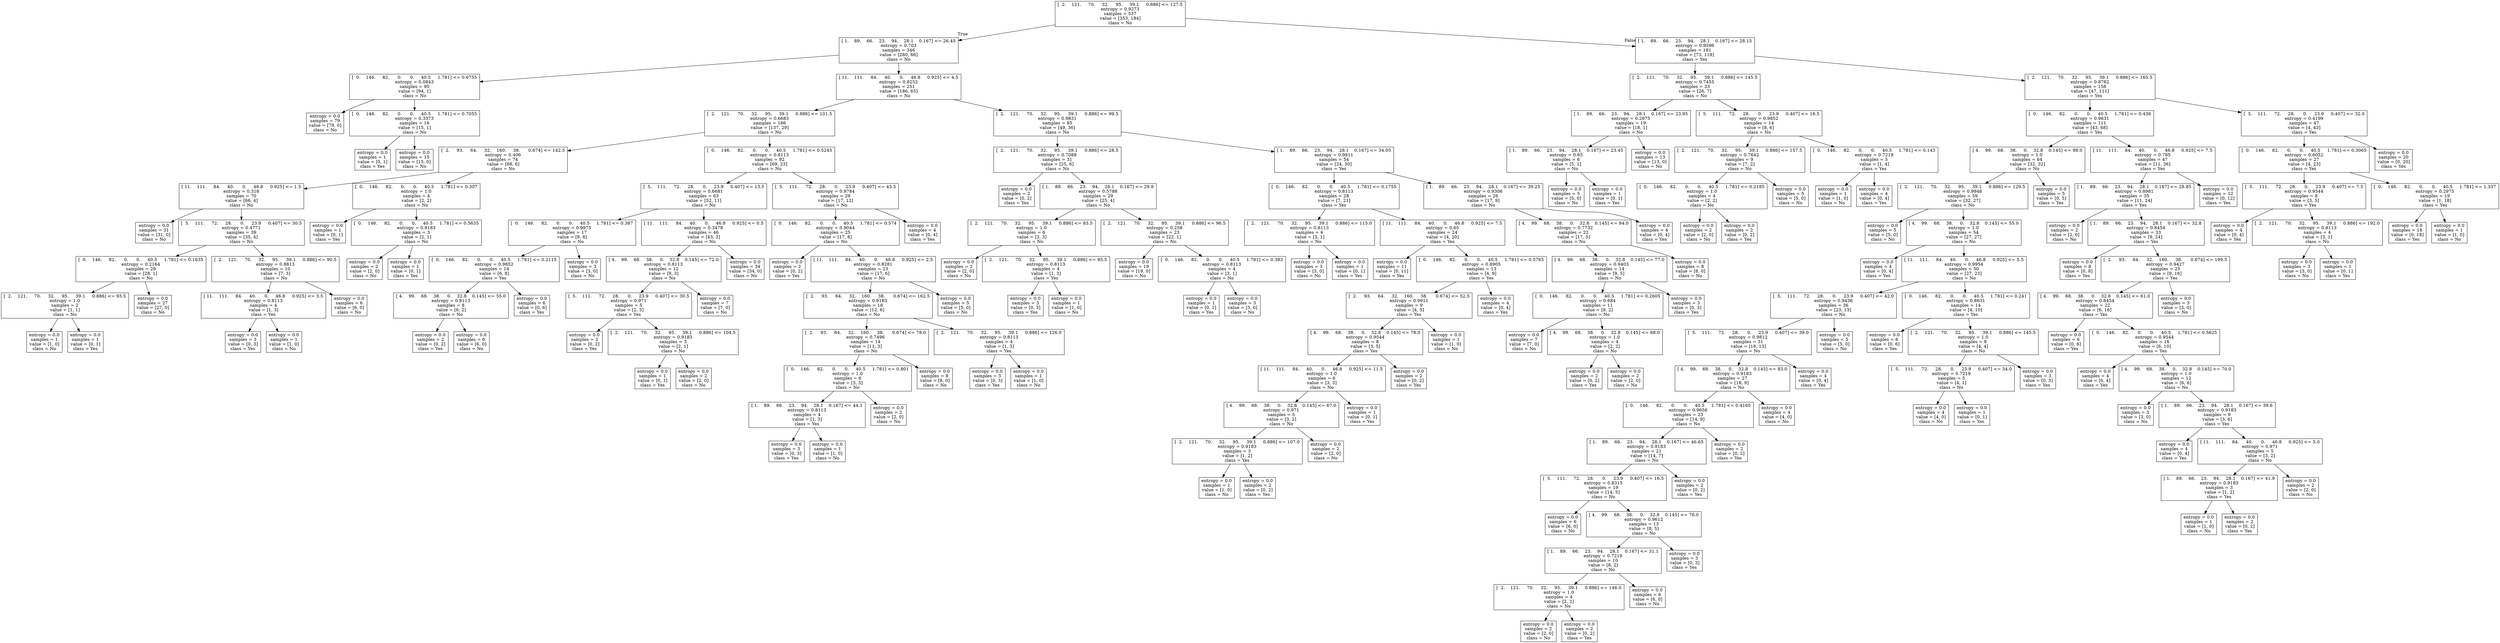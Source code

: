 digraph Tree {
node [shape=box] ;
0 [label="[  2.    121.     70.     32.     95.     39.1     0.886] <= 127.5\nentropy = 0.9273\nsamples = 537\nvalue = [353, 184]\nclass = No"] ;
1 [label="[ 1.    89.    66.    23.    94.    28.1    0.167] <= 26.45\nentropy = 0.703\nsamples = 346\nvalue = [280, 66]\nclass = No"] ;
0 -> 1 [labeldistance=2.5, labelangle=45, headlabel="True"] ;
2 [label="[  0.    146.     82.      0.      0.     40.5     1.781] <= 0.6755\nentropy = 0.0843\nsamples = 95\nvalue = [94, 1]\nclass = No"] ;
1 -> 2 ;
3 [label="entropy = 0.0\nsamples = 79\nvalue = [79, 0]\nclass = No"] ;
2 -> 3 ;
4 [label="[  0.    146.     82.      0.      0.     40.5     1.781] <= 0.7055\nentropy = 0.3373\nsamples = 16\nvalue = [15, 1]\nclass = No"] ;
2 -> 4 ;
5 [label="entropy = 0.0\nsamples = 1\nvalue = [0, 1]\nclass = Yes"] ;
4 -> 5 ;
6 [label="entropy = 0.0\nsamples = 15\nvalue = [15, 0]\nclass = No"] ;
4 -> 6 ;
7 [label="[ 11.    111.     84.     40.      0.     46.8     0.925] <= 4.5\nentropy = 0.8252\nsamples = 251\nvalue = [186, 65]\nclass = No"] ;
1 -> 7 ;
8 [label="[  2.    121.     70.     32.     95.     39.1     0.886] <= 101.5\nentropy = 0.6683\nsamples = 166\nvalue = [137, 29]\nclass = No"] ;
7 -> 8 ;
9 [label="[  2.     93.     64.     32.    160.     38.      0.674] <= 142.5\nentropy = 0.406\nsamples = 74\nvalue = [68, 6]\nclass = No"] ;
8 -> 9 ;
10 [label="[ 11.    111.     84.     40.      0.     46.8     0.925] <= 1.5\nentropy = 0.316\nsamples = 70\nvalue = [66, 4]\nclass = No"] ;
9 -> 10 ;
11 [label="entropy = 0.0\nsamples = 31\nvalue = [31, 0]\nclass = No"] ;
10 -> 11 ;
12 [label="[  5.    111.     72.     28.      0.     23.9     0.407] <= 30.5\nentropy = 0.4771\nsamples = 39\nvalue = [35, 4]\nclass = No"] ;
10 -> 12 ;
13 [label="[  0.    146.     82.      0.      0.     40.5     1.781] <= 0.1635\nentropy = 0.2164\nsamples = 29\nvalue = [28, 1]\nclass = No"] ;
12 -> 13 ;
14 [label="[  2.    121.     70.     32.     95.     39.1     0.886] <= 93.5\nentropy = 1.0\nsamples = 2\nvalue = [1, 1]\nclass = No"] ;
13 -> 14 ;
15 [label="entropy = 0.0\nsamples = 1\nvalue = [1, 0]\nclass = No"] ;
14 -> 15 ;
16 [label="entropy = 0.0\nsamples = 1\nvalue = [0, 1]\nclass = Yes"] ;
14 -> 16 ;
17 [label="entropy = 0.0\nsamples = 27\nvalue = [27, 0]\nclass = No"] ;
13 -> 17 ;
18 [label="[  2.    121.     70.     32.     95.     39.1     0.886] <= 90.5\nentropy = 0.8813\nsamples = 10\nvalue = [7, 3]\nclass = No"] ;
12 -> 18 ;
19 [label="[ 11.    111.     84.     40.      0.     46.8     0.925] <= 3.5\nentropy = 0.8113\nsamples = 4\nvalue = [1, 3]\nclass = Yes"] ;
18 -> 19 ;
20 [label="entropy = 0.0\nsamples = 3\nvalue = [0, 3]\nclass = Yes"] ;
19 -> 20 ;
21 [label="entropy = 0.0\nsamples = 1\nvalue = [1, 0]\nclass = No"] ;
19 -> 21 ;
22 [label="entropy = 0.0\nsamples = 6\nvalue = [6, 0]\nclass = No"] ;
18 -> 22 ;
23 [label="[  0.    146.     82.      0.      0.     40.5     1.781] <= 0.307\nentropy = 1.0\nsamples = 4\nvalue = [2, 2]\nclass = No"] ;
9 -> 23 ;
24 [label="entropy = 0.0\nsamples = 1\nvalue = [0, 1]\nclass = Yes"] ;
23 -> 24 ;
25 [label="[  0.    146.     82.      0.      0.     40.5     1.781] <= 0.5635\nentropy = 0.9183\nsamples = 3\nvalue = [2, 1]\nclass = No"] ;
23 -> 25 ;
26 [label="entropy = 0.0\nsamples = 2\nvalue = [2, 0]\nclass = No"] ;
25 -> 26 ;
27 [label="entropy = 0.0\nsamples = 1\nvalue = [0, 1]\nclass = Yes"] ;
25 -> 27 ;
28 [label="[  0.    146.     82.      0.      0.     40.5     1.781] <= 0.5245\nentropy = 0.8113\nsamples = 92\nvalue = [69, 23]\nclass = No"] ;
8 -> 28 ;
29 [label="[  5.    111.     72.     28.      0.     23.9     0.407] <= 13.5\nentropy = 0.6681\nsamples = 63\nvalue = [52, 11]\nclass = No"] ;
28 -> 29 ;
30 [label="[  0.    146.     82.      0.      0.     40.5     1.781] <= 0.387\nentropy = 0.9975\nsamples = 17\nvalue = [9, 8]\nclass = No"] ;
29 -> 30 ;
31 [label="[  0.    146.     82.      0.      0.     40.5     1.781] <= 0.2115\nentropy = 0.9852\nsamples = 14\nvalue = [6, 8]\nclass = Yes"] ;
30 -> 31 ;
32 [label="[ 4.    99.    68.    38.     0.    32.8    0.145] <= 55.0\nentropy = 0.8113\nsamples = 8\nvalue = [6, 2]\nclass = No"] ;
31 -> 32 ;
33 [label="entropy = 0.0\nsamples = 2\nvalue = [0, 2]\nclass = Yes"] ;
32 -> 33 ;
34 [label="entropy = 0.0\nsamples = 6\nvalue = [6, 0]\nclass = No"] ;
32 -> 34 ;
35 [label="entropy = 0.0\nsamples = 6\nvalue = [0, 6]\nclass = Yes"] ;
31 -> 35 ;
36 [label="entropy = 0.0\nsamples = 3\nvalue = [3, 0]\nclass = No"] ;
30 -> 36 ;
37 [label="[ 11.    111.     84.     40.      0.     46.8     0.925] <= 0.5\nentropy = 0.3478\nsamples = 46\nvalue = [43, 3]\nclass = No"] ;
29 -> 37 ;
38 [label="[ 4.    99.    68.    38.     0.    32.8    0.145] <= 72.0\nentropy = 0.8113\nsamples = 12\nvalue = [9, 3]\nclass = No"] ;
37 -> 38 ;
39 [label="[  5.    111.     72.     28.      0.     23.9     0.407] <= 30.5\nentropy = 0.971\nsamples = 5\nvalue = [2, 3]\nclass = Yes"] ;
38 -> 39 ;
40 [label="entropy = 0.0\nsamples = 2\nvalue = [0, 2]\nclass = Yes"] ;
39 -> 40 ;
41 [label="[  2.    121.     70.     32.     95.     39.1     0.886] <= 104.5\nentropy = 0.9183\nsamples = 3\nvalue = [2, 1]\nclass = No"] ;
39 -> 41 ;
42 [label="entropy = 0.0\nsamples = 1\nvalue = [0, 1]\nclass = Yes"] ;
41 -> 42 ;
43 [label="entropy = 0.0\nsamples = 2\nvalue = [2, 0]\nclass = No"] ;
41 -> 43 ;
44 [label="entropy = 0.0\nsamples = 7\nvalue = [7, 0]\nclass = No"] ;
38 -> 44 ;
45 [label="entropy = 0.0\nsamples = 34\nvalue = [34, 0]\nclass = No"] ;
37 -> 45 ;
46 [label="[  5.    111.     72.     28.      0.     23.9     0.407] <= 43.5\nentropy = 0.9784\nsamples = 29\nvalue = [17, 12]\nclass = No"] ;
28 -> 46 ;
47 [label="[  0.    146.     82.      0.      0.     40.5     1.781] <= 0.574\nentropy = 0.9044\nsamples = 25\nvalue = [17, 8]\nclass = No"] ;
46 -> 47 ;
48 [label="entropy = 0.0\nsamples = 2\nvalue = [0, 2]\nclass = Yes"] ;
47 -> 48 ;
49 [label="[ 11.    111.     84.     40.      0.     46.8     0.925] <= 2.5\nentropy = 0.8281\nsamples = 23\nvalue = [17, 6]\nclass = No"] ;
47 -> 49 ;
50 [label="[  2.     93.     64.     32.    160.     38.      0.674] <= 162.5\nentropy = 0.9183\nsamples = 18\nvalue = [12, 6]\nclass = No"] ;
49 -> 50 ;
51 [label="[  2.     93.     64.     32.    160.     38.      0.674] <= 78.0\nentropy = 0.7496\nsamples = 14\nvalue = [11, 3]\nclass = No"] ;
50 -> 51 ;
52 [label="[  0.    146.     82.      0.      0.     40.5     1.781] <= 0.801\nentropy = 1.0\nsamples = 6\nvalue = [3, 3]\nclass = No"] ;
51 -> 52 ;
53 [label="[ 1.    89.    66.    23.    94.    28.1    0.167] <= 44.1\nentropy = 0.8113\nsamples = 4\nvalue = [1, 3]\nclass = Yes"] ;
52 -> 53 ;
54 [label="entropy = 0.0\nsamples = 3\nvalue = [0, 3]\nclass = Yes"] ;
53 -> 54 ;
55 [label="entropy = 0.0\nsamples = 1\nvalue = [1, 0]\nclass = No"] ;
53 -> 55 ;
56 [label="entropy = 0.0\nsamples = 2\nvalue = [2, 0]\nclass = No"] ;
52 -> 56 ;
57 [label="entropy = 0.0\nsamples = 8\nvalue = [8, 0]\nclass = No"] ;
51 -> 57 ;
58 [label="[  2.    121.     70.     32.     95.     39.1     0.886] <= 126.0\nentropy = 0.8113\nsamples = 4\nvalue = [1, 3]\nclass = Yes"] ;
50 -> 58 ;
59 [label="entropy = 0.0\nsamples = 3\nvalue = [0, 3]\nclass = Yes"] ;
58 -> 59 ;
60 [label="entropy = 0.0\nsamples = 1\nvalue = [1, 0]\nclass = No"] ;
58 -> 60 ;
61 [label="entropy = 0.0\nsamples = 5\nvalue = [5, 0]\nclass = No"] ;
49 -> 61 ;
62 [label="entropy = 0.0\nsamples = 4\nvalue = [0, 4]\nclass = Yes"] ;
46 -> 62 ;
63 [label="[  2.    121.     70.     32.     95.     39.1     0.886] <= 99.5\nentropy = 0.9831\nsamples = 85\nvalue = [49, 36]\nclass = No"] ;
7 -> 63 ;
64 [label="[  2.    121.     70.     32.     95.     39.1     0.886] <= 28.5\nentropy = 0.7088\nsamples = 31\nvalue = [25, 6]\nclass = No"] ;
63 -> 64 ;
65 [label="entropy = 0.0\nsamples = 2\nvalue = [0, 2]\nclass = Yes"] ;
64 -> 65 ;
66 [label="[ 1.    89.    66.    23.    94.    28.1    0.167] <= 29.9\nentropy = 0.5788\nsamples = 29\nvalue = [25, 4]\nclass = No"] ;
64 -> 66 ;
67 [label="[  2.    121.     70.     32.     95.     39.1     0.886] <= 83.5\nentropy = 1.0\nsamples = 6\nvalue = [3, 3]\nclass = No"] ;
66 -> 67 ;
68 [label="entropy = 0.0\nsamples = 2\nvalue = [2, 0]\nclass = No"] ;
67 -> 68 ;
69 [label="[  2.    121.     70.     32.     95.     39.1     0.886] <= 95.5\nentropy = 0.8113\nsamples = 4\nvalue = [1, 3]\nclass = Yes"] ;
67 -> 69 ;
70 [label="entropy = 0.0\nsamples = 3\nvalue = [0, 3]\nclass = Yes"] ;
69 -> 70 ;
71 [label="entropy = 0.0\nsamples = 1\nvalue = [1, 0]\nclass = No"] ;
69 -> 71 ;
72 [label="[  2.    121.     70.     32.     95.     39.1     0.886] <= 96.5\nentropy = 0.258\nsamples = 23\nvalue = [22, 1]\nclass = No"] ;
66 -> 72 ;
73 [label="entropy = 0.0\nsamples = 19\nvalue = [19, 0]\nclass = No"] ;
72 -> 73 ;
74 [label="[  0.    146.     82.      0.      0.     40.5     1.781] <= 0.383\nentropy = 0.8113\nsamples = 4\nvalue = [3, 1]\nclass = No"] ;
72 -> 74 ;
75 [label="entropy = 0.0\nsamples = 1\nvalue = [0, 1]\nclass = Yes"] ;
74 -> 75 ;
76 [label="entropy = 0.0\nsamples = 3\nvalue = [3, 0]\nclass = No"] ;
74 -> 76 ;
77 [label="[ 1.    89.    66.    23.    94.    28.1    0.167] <= 34.05\nentropy = 0.9911\nsamples = 54\nvalue = [24, 30]\nclass = Yes"] ;
63 -> 77 ;
78 [label="[  0.    146.     82.      0.      0.     40.5     1.781] <= 0.1755\nentropy = 0.8113\nsamples = 28\nvalue = [7, 21]\nclass = Yes"] ;
77 -> 78 ;
79 [label="[  2.    121.     70.     32.     95.     39.1     0.886] <= 115.0\nentropy = 0.8113\nsamples = 4\nvalue = [3, 1]\nclass = No"] ;
78 -> 79 ;
80 [label="entropy = 0.0\nsamples = 3\nvalue = [3, 0]\nclass = No"] ;
79 -> 80 ;
81 [label="entropy = 0.0\nsamples = 1\nvalue = [0, 1]\nclass = Yes"] ;
79 -> 81 ;
82 [label="[ 11.    111.     84.     40.      0.     46.8     0.925] <= 7.5\nentropy = 0.65\nsamples = 24\nvalue = [4, 20]\nclass = Yes"] ;
78 -> 82 ;
83 [label="entropy = 0.0\nsamples = 11\nvalue = [0, 11]\nclass = Yes"] ;
82 -> 83 ;
84 [label="[  0.    146.     82.      0.      0.     40.5     1.781] <= 0.5765\nentropy = 0.8905\nsamples = 13\nvalue = [4, 9]\nclass = Yes"] ;
82 -> 84 ;
85 [label="[  2.     93.     64.     32.    160.     38.      0.674] <= 52.5\nentropy = 0.9911\nsamples = 9\nvalue = [4, 5]\nclass = Yes"] ;
84 -> 85 ;
86 [label="[ 4.    99.    68.    38.     0.    32.8    0.145] <= 78.0\nentropy = 0.9544\nsamples = 8\nvalue = [3, 5]\nclass = Yes"] ;
85 -> 86 ;
87 [label="[ 11.    111.     84.     40.      0.     46.8     0.925] <= 11.5\nentropy = 1.0\nsamples = 6\nvalue = [3, 3]\nclass = No"] ;
86 -> 87 ;
88 [label="[ 4.    99.    68.    38.     0.    32.8    0.145] <= 67.0\nentropy = 0.971\nsamples = 5\nvalue = [3, 2]\nclass = No"] ;
87 -> 88 ;
89 [label="[  2.    121.     70.     32.     95.     39.1     0.886] <= 107.0\nentropy = 0.9183\nsamples = 3\nvalue = [1, 2]\nclass = Yes"] ;
88 -> 89 ;
90 [label="entropy = 0.0\nsamples = 1\nvalue = [1, 0]\nclass = No"] ;
89 -> 90 ;
91 [label="entropy = 0.0\nsamples = 2\nvalue = [0, 2]\nclass = Yes"] ;
89 -> 91 ;
92 [label="entropy = 0.0\nsamples = 2\nvalue = [2, 0]\nclass = No"] ;
88 -> 92 ;
93 [label="entropy = 0.0\nsamples = 1\nvalue = [0, 1]\nclass = Yes"] ;
87 -> 93 ;
94 [label="entropy = 0.0\nsamples = 2\nvalue = [0, 2]\nclass = Yes"] ;
86 -> 94 ;
95 [label="entropy = 0.0\nsamples = 1\nvalue = [1, 0]\nclass = No"] ;
85 -> 95 ;
96 [label="entropy = 0.0\nsamples = 4\nvalue = [0, 4]\nclass = Yes"] ;
84 -> 96 ;
97 [label="[ 1.    89.    66.    23.    94.    28.1    0.167] <= 39.25\nentropy = 0.9306\nsamples = 26\nvalue = [17, 9]\nclass = No"] ;
77 -> 97 ;
98 [label="[ 4.    99.    68.    38.     0.    32.8    0.145] <= 84.0\nentropy = 0.7732\nsamples = 22\nvalue = [17, 5]\nclass = No"] ;
97 -> 98 ;
99 [label="[ 4.    99.    68.    38.     0.    32.8    0.145] <= 77.0\nentropy = 0.9403\nsamples = 14\nvalue = [9, 5]\nclass = No"] ;
98 -> 99 ;
100 [label="[  0.    146.     82.      0.      0.     40.5     1.781] <= 0.2605\nentropy = 0.684\nsamples = 11\nvalue = [9, 2]\nclass = No"] ;
99 -> 100 ;
101 [label="entropy = 0.0\nsamples = 7\nvalue = [7, 0]\nclass = No"] ;
100 -> 101 ;
102 [label="[ 4.    99.    68.    38.     0.    32.8    0.145] <= 68.0\nentropy = 1.0\nsamples = 4\nvalue = [2, 2]\nclass = No"] ;
100 -> 102 ;
103 [label="entropy = 0.0\nsamples = 2\nvalue = [0, 2]\nclass = Yes"] ;
102 -> 103 ;
104 [label="entropy = 0.0\nsamples = 2\nvalue = [2, 0]\nclass = No"] ;
102 -> 104 ;
105 [label="entropy = 0.0\nsamples = 3\nvalue = [0, 3]\nclass = Yes"] ;
99 -> 105 ;
106 [label="entropy = 0.0\nsamples = 8\nvalue = [8, 0]\nclass = No"] ;
98 -> 106 ;
107 [label="entropy = 0.0\nsamples = 4\nvalue = [0, 4]\nclass = Yes"] ;
97 -> 107 ;
108 [label="[ 1.    89.    66.    23.    94.    28.1    0.167] <= 28.15\nentropy = 0.9596\nsamples = 191\nvalue = [73, 118]\nclass = Yes"] ;
0 -> 108 [labeldistance=2.5, labelangle=-45, headlabel="False"] ;
109 [label="[  2.    121.     70.     32.     95.     39.1     0.886] <= 145.5\nentropy = 0.7455\nsamples = 33\nvalue = [26, 7]\nclass = No"] ;
108 -> 109 ;
110 [label="[ 1.    89.    66.    23.    94.    28.1    0.167] <= 23.95\nentropy = 0.2975\nsamples = 19\nvalue = [18, 1]\nclass = No"] ;
109 -> 110 ;
111 [label="[ 1.    89.    66.    23.    94.    28.1    0.167] <= 23.45\nentropy = 0.65\nsamples = 6\nvalue = [5, 1]\nclass = No"] ;
110 -> 111 ;
112 [label="entropy = 0.0\nsamples = 5\nvalue = [5, 0]\nclass = No"] ;
111 -> 112 ;
113 [label="entropy = 0.0\nsamples = 1\nvalue = [0, 1]\nclass = Yes"] ;
111 -> 113 ;
114 [label="entropy = 0.0\nsamples = 13\nvalue = [13, 0]\nclass = No"] ;
110 -> 114 ;
115 [label="[  5.    111.     72.     28.      0.     23.9     0.407] <= 16.5\nentropy = 0.9852\nsamples = 14\nvalue = [8, 6]\nclass = No"] ;
109 -> 115 ;
116 [label="[  2.    121.     70.     32.     95.     39.1     0.886] <= 157.5\nentropy = 0.7642\nsamples = 9\nvalue = [7, 2]\nclass = No"] ;
115 -> 116 ;
117 [label="[  0.    146.     82.      0.      0.     40.5     1.781] <= 0.2185\nentropy = 1.0\nsamples = 4\nvalue = [2, 2]\nclass = No"] ;
116 -> 117 ;
118 [label="entropy = 0.0\nsamples = 2\nvalue = [2, 0]\nclass = No"] ;
117 -> 118 ;
119 [label="entropy = 0.0\nsamples = 2\nvalue = [0, 2]\nclass = Yes"] ;
117 -> 119 ;
120 [label="entropy = 0.0\nsamples = 5\nvalue = [5, 0]\nclass = No"] ;
116 -> 120 ;
121 [label="[  0.    146.     82.      0.      0.     40.5     1.781] <= 0.143\nentropy = 0.7219\nsamples = 5\nvalue = [1, 4]\nclass = Yes"] ;
115 -> 121 ;
122 [label="entropy = 0.0\nsamples = 1\nvalue = [1, 0]\nclass = No"] ;
121 -> 122 ;
123 [label="entropy = 0.0\nsamples = 4\nvalue = [0, 4]\nclass = Yes"] ;
121 -> 123 ;
124 [label="[  2.    121.     70.     32.     95.     39.1     0.886] <= 165.5\nentropy = 0.8782\nsamples = 158\nvalue = [47, 111]\nclass = Yes"] ;
108 -> 124 ;
125 [label="[  0.    146.     82.      0.      0.     40.5     1.781] <= 0.436\nentropy = 0.9631\nsamples = 111\nvalue = [43, 68]\nclass = Yes"] ;
124 -> 125 ;
126 [label="[ 4.    99.    68.    38.     0.    32.8    0.145] <= 98.0\nentropy = 1.0\nsamples = 64\nvalue = [32, 32]\nclass = No"] ;
125 -> 126 ;
127 [label="[  2.    121.     70.     32.     95.     39.1     0.886] <= 129.5\nentropy = 0.9948\nsamples = 59\nvalue = [32, 27]\nclass = No"] ;
126 -> 127 ;
128 [label="entropy = 0.0\nsamples = 5\nvalue = [5, 0]\nclass = No"] ;
127 -> 128 ;
129 [label="[ 4.    99.    68.    38.     0.    32.8    0.145] <= 55.0\nentropy = 1.0\nsamples = 54\nvalue = [27, 27]\nclass = No"] ;
127 -> 129 ;
130 [label="entropy = 0.0\nsamples = 4\nvalue = [0, 4]\nclass = Yes"] ;
129 -> 130 ;
131 [label="[ 11.    111.     84.     40.      0.     46.8     0.925] <= 5.5\nentropy = 0.9954\nsamples = 50\nvalue = [27, 23]\nclass = No"] ;
129 -> 131 ;
132 [label="[  5.    111.     72.     28.      0.     23.9     0.407] <= 42.0\nentropy = 0.9436\nsamples = 36\nvalue = [23, 13]\nclass = No"] ;
131 -> 132 ;
133 [label="[  5.    111.     72.     28.      0.     23.9     0.407] <= 39.0\nentropy = 0.9812\nsamples = 31\nvalue = [18, 13]\nclass = No"] ;
132 -> 133 ;
134 [label="[ 4.    99.    68.    38.     0.    32.8    0.145] <= 83.0\nentropy = 0.9183\nsamples = 27\nvalue = [18, 9]\nclass = No"] ;
133 -> 134 ;
135 [label="[  0.    146.     82.      0.      0.     40.5     1.781] <= 0.4165\nentropy = 0.9656\nsamples = 23\nvalue = [14, 9]\nclass = No"] ;
134 -> 135 ;
136 [label="[ 1.    89.    66.    23.    94.    28.1    0.167] <= 46.65\nentropy = 0.9183\nsamples = 21\nvalue = [14, 7]\nclass = No"] ;
135 -> 136 ;
137 [label="[  5.    111.     72.     28.      0.     23.9     0.407] <= 16.5\nentropy = 0.8315\nsamples = 19\nvalue = [14, 5]\nclass = No"] ;
136 -> 137 ;
138 [label="entropy = 0.0\nsamples = 6\nvalue = [6, 0]\nclass = No"] ;
137 -> 138 ;
139 [label="[ 4.    99.    68.    38.     0.    32.8    0.145] <= 76.0\nentropy = 0.9612\nsamples = 13\nvalue = [8, 5]\nclass = No"] ;
137 -> 139 ;
140 [label="[ 1.    89.    66.    23.    94.    28.1    0.167] <= 31.1\nentropy = 0.7219\nsamples = 10\nvalue = [8, 2]\nclass = No"] ;
139 -> 140 ;
141 [label="[  2.    121.     70.     32.     95.     39.1     0.886] <= 146.0\nentropy = 1.0\nsamples = 4\nvalue = [2, 2]\nclass = No"] ;
140 -> 141 ;
142 [label="entropy = 0.0\nsamples = 2\nvalue = [2, 0]\nclass = No"] ;
141 -> 142 ;
143 [label="entropy = 0.0\nsamples = 2\nvalue = [0, 2]\nclass = Yes"] ;
141 -> 143 ;
144 [label="entropy = 0.0\nsamples = 6\nvalue = [6, 0]\nclass = No"] ;
140 -> 144 ;
145 [label="entropy = 0.0\nsamples = 3\nvalue = [0, 3]\nclass = Yes"] ;
139 -> 145 ;
146 [label="entropy = 0.0\nsamples = 2\nvalue = [0, 2]\nclass = Yes"] ;
136 -> 146 ;
147 [label="entropy = 0.0\nsamples = 2\nvalue = [0, 2]\nclass = Yes"] ;
135 -> 147 ;
148 [label="entropy = 0.0\nsamples = 4\nvalue = [4, 0]\nclass = No"] ;
134 -> 148 ;
149 [label="entropy = 0.0\nsamples = 4\nvalue = [0, 4]\nclass = Yes"] ;
133 -> 149 ;
150 [label="entropy = 0.0\nsamples = 5\nvalue = [5, 0]\nclass = No"] ;
132 -> 150 ;
151 [label="[  0.    146.     82.      0.      0.     40.5     1.781] <= 0.241\nentropy = 0.8631\nsamples = 14\nvalue = [4, 10]\nclass = Yes"] ;
131 -> 151 ;
152 [label="entropy = 0.0\nsamples = 6\nvalue = [0, 6]\nclass = Yes"] ;
151 -> 152 ;
153 [label="[  2.    121.     70.     32.     95.     39.1     0.886] <= 145.5\nentropy = 1.0\nsamples = 8\nvalue = [4, 4]\nclass = No"] ;
151 -> 153 ;
154 [label="[  5.    111.     72.     28.      0.     23.9     0.407] <= 34.0\nentropy = 0.7219\nsamples = 5\nvalue = [4, 1]\nclass = No"] ;
153 -> 154 ;
155 [label="entropy = 0.0\nsamples = 4\nvalue = [4, 0]\nclass = No"] ;
154 -> 155 ;
156 [label="entropy = 0.0\nsamples = 1\nvalue = [0, 1]\nclass = Yes"] ;
154 -> 156 ;
157 [label="entropy = 0.0\nsamples = 3\nvalue = [0, 3]\nclass = Yes"] ;
153 -> 157 ;
158 [label="entropy = 0.0\nsamples = 5\nvalue = [0, 5]\nclass = Yes"] ;
126 -> 158 ;
159 [label="[ 11.    111.     84.     40.      0.     46.8     0.925] <= 7.5\nentropy = 0.785\nsamples = 47\nvalue = [11, 36]\nclass = Yes"] ;
125 -> 159 ;
160 [label="[ 1.    89.    66.    23.    94.    28.1    0.167] <= 28.85\nentropy = 0.8981\nsamples = 35\nvalue = [11, 24]\nclass = Yes"] ;
159 -> 160 ;
161 [label="entropy = 0.0\nsamples = 2\nvalue = [2, 0]\nclass = No"] ;
160 -> 161 ;
162 [label="[ 1.    89.    66.    23.    94.    28.1    0.167] <= 32.8\nentropy = 0.8454\nsamples = 33\nvalue = [9, 24]\nclass = Yes"] ;
160 -> 162 ;
163 [label="entropy = 0.0\nsamples = 8\nvalue = [0, 8]\nclass = Yes"] ;
162 -> 163 ;
164 [label="[  2.     93.     64.     32.    160.     38.      0.674] <= 199.5\nentropy = 0.9427\nsamples = 25\nvalue = [9, 16]\nclass = Yes"] ;
162 -> 164 ;
165 [label="[ 4.    99.    68.    38.     0.    32.8    0.145] <= 61.0\nentropy = 0.8454\nsamples = 22\nvalue = [6, 16]\nclass = Yes"] ;
164 -> 165 ;
166 [label="entropy = 0.0\nsamples = 6\nvalue = [0, 6]\nclass = Yes"] ;
165 -> 166 ;
167 [label="[  0.    146.     82.      0.      0.     40.5     1.781] <= 0.5625\nentropy = 0.9544\nsamples = 16\nvalue = [6, 10]\nclass = Yes"] ;
165 -> 167 ;
168 [label="entropy = 0.0\nsamples = 4\nvalue = [0, 4]\nclass = Yes"] ;
167 -> 168 ;
169 [label="[ 4.    99.    68.    38.     0.    32.8    0.145] <= 70.0\nentropy = 1.0\nsamples = 12\nvalue = [6, 6]\nclass = No"] ;
167 -> 169 ;
170 [label="entropy = 0.0\nsamples = 3\nvalue = [3, 0]\nclass = No"] ;
169 -> 170 ;
171 [label="[ 1.    89.    66.    23.    94.    28.1    0.167] <= 39.6\nentropy = 0.9183\nsamples = 9\nvalue = [3, 6]\nclass = Yes"] ;
169 -> 171 ;
172 [label="entropy = 0.0\nsamples = 4\nvalue = [0, 4]\nclass = Yes"] ;
171 -> 172 ;
173 [label="[ 11.    111.     84.     40.      0.     46.8     0.925] <= 5.0\nentropy = 0.971\nsamples = 5\nvalue = [3, 2]\nclass = No"] ;
171 -> 173 ;
174 [label="[ 1.    89.    66.    23.    94.    28.1    0.167] <= 41.9\nentropy = 0.9183\nsamples = 3\nvalue = [1, 2]\nclass = Yes"] ;
173 -> 174 ;
175 [label="entropy = 0.0\nsamples = 1\nvalue = [1, 0]\nclass = No"] ;
174 -> 175 ;
176 [label="entropy = 0.0\nsamples = 2\nvalue = [0, 2]\nclass = Yes"] ;
174 -> 176 ;
177 [label="entropy = 0.0\nsamples = 2\nvalue = [2, 0]\nclass = No"] ;
173 -> 177 ;
178 [label="entropy = 0.0\nsamples = 3\nvalue = [3, 0]\nclass = No"] ;
164 -> 178 ;
179 [label="entropy = 0.0\nsamples = 12\nvalue = [0, 12]\nclass = Yes"] ;
159 -> 179 ;
180 [label="[  5.    111.     72.     28.      0.     23.9     0.407] <= 32.0\nentropy = 0.4199\nsamples = 47\nvalue = [4, 43]\nclass = Yes"] ;
124 -> 180 ;
181 [label="[  0.    146.     82.      0.      0.     40.5     1.781] <= 0.3065\nentropy = 0.6052\nsamples = 27\nvalue = [4, 23]\nclass = Yes"] ;
180 -> 181 ;
182 [label="[  5.    111.     72.     28.      0.     23.9     0.407] <= 7.5\nentropy = 0.9544\nsamples = 8\nvalue = [3, 5]\nclass = Yes"] ;
181 -> 182 ;
183 [label="entropy = 0.0\nsamples = 4\nvalue = [0, 4]\nclass = Yes"] ;
182 -> 183 ;
184 [label="[  2.    121.     70.     32.     95.     39.1     0.886] <= 192.0\nentropy = 0.8113\nsamples = 4\nvalue = [3, 1]\nclass = No"] ;
182 -> 184 ;
185 [label="entropy = 0.0\nsamples = 3\nvalue = [3, 0]\nclass = No"] ;
184 -> 185 ;
186 [label="entropy = 0.0\nsamples = 1\nvalue = [0, 1]\nclass = Yes"] ;
184 -> 186 ;
187 [label="[  0.    146.     82.      0.      0.     40.5     1.781] <= 1.337\nentropy = 0.2975\nsamples = 19\nvalue = [1, 18]\nclass = Yes"] ;
181 -> 187 ;
188 [label="entropy = 0.0\nsamples = 18\nvalue = [0, 18]\nclass = Yes"] ;
187 -> 188 ;
189 [label="entropy = 0.0\nsamples = 1\nvalue = [1, 0]\nclass = No"] ;
187 -> 189 ;
190 [label="entropy = 0.0\nsamples = 20\nvalue = [0, 20]\nclass = Yes"] ;
180 -> 190 ;
}